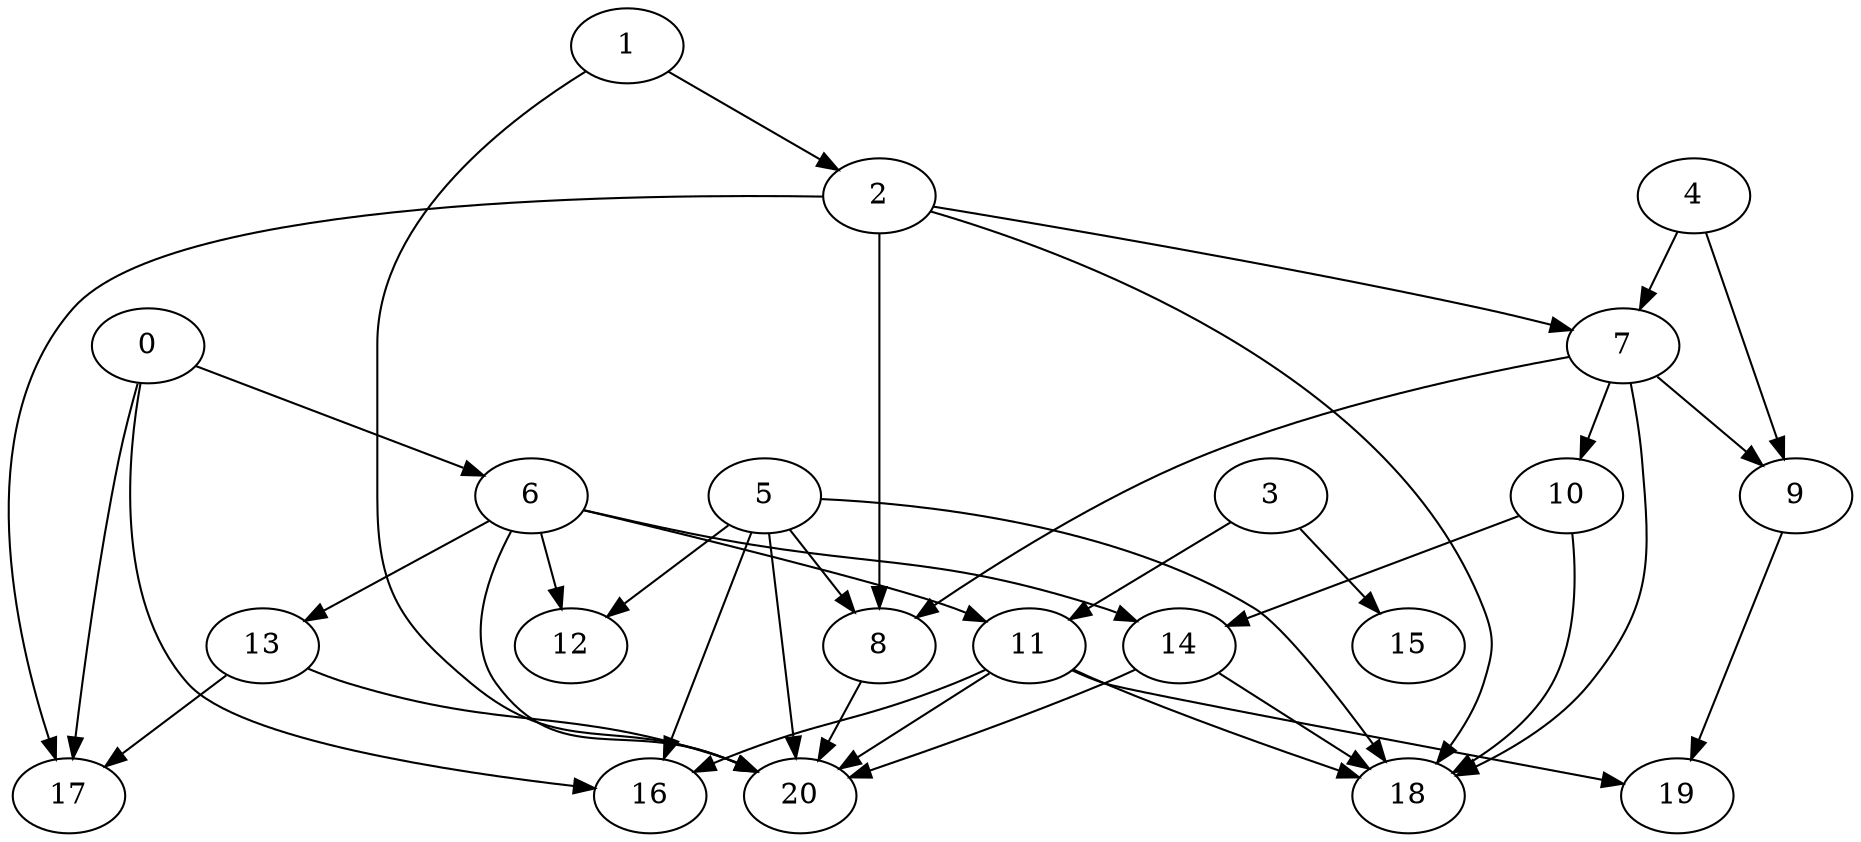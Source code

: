 digraph "Random_Nodes_21_Density_1.86_CCR_1.86_WeightType_Random_GB" {
	graph ["Duplicate states"=0,
		GraphType=Random,
		"Max states in OPEN"=0,
		Modes="120000ms; topo-ordered tasks, ; Pruning: task equivalence, fixed order ready list, ; F-value: ; Optimisation: best schedule length (\
SL) optimisation on equal, ",
		NumberOfTasks=21,
		"Pruned using list schedule length"=73869,
		"States removed from OPEN"=0,
		TargetSystem="Homogeneous-2",
		"Time to schedule (ms)"=588,
		"Total idle time"=1,
		"Total schedule length"=61,
		"Total sequential time"=121,
		"Total states created"=175277
	];
	1	["Finish time"=6,
		Processor=0,
		"Start time"=4,
		Weight=2];
	2	["Finish time"=14,
		Processor=0,
		"Start time"=6,
		Weight=8];
	1 -> 2	[Weight=4];
	20	["Finish time"=54,
		Processor=0,
		"Start time"=50,
		Weight=4];
	1 -> 20	[Weight=4];
	7	["Finish time"=21,
		Processor=0,
		"Start time"=14,
		Weight=7];
	2 -> 7	[Weight=6];
	8	["Finish time"=35,
		Processor=1,
		"Start time"=33,
		Weight=2];
	2 -> 8	[Weight=5];
	17	["Finish time"=49,
		Processor=0,
		"Start time"=41,
		Weight=8];
	2 -> 17	[Weight=3];
	18	["Finish time"=58,
		Processor=0,
		"Start time"=54,
		Weight=4];
	2 -> 18	[Weight=9];
	4	["Finish time"=4,
		Processor=1,
		"Start time"=2,
		Weight=2];
	4 -> 7	[Weight=10];
	9	["Finish time"=55,
		Processor=1,
		"Start time"=45,
		Weight=10];
	4 -> 9	[Weight=5];
	0	["Finish time"=2,
		Processor=1,
		"Start time"=0,
		Weight=2];
	6	["Finish time"=23,
		Processor=1,
		"Start time"=14,
		Weight=9];
	0 -> 6	[Weight=6];
	0 -> 17	[Weight=7];
	16	["Finish time"=41,
		Processor=0,
		"Start time"=36,
		Weight=5];
	0 -> 16	[Weight=5];
	10	["Finish time"=28,
		Processor=0,
		"Start time"=21,
		Weight=7];
	7 -> 10	[Weight=3];
	7 -> 8	[Weight=3];
	7 -> 9	[Weight=7];
	7 -> 18	[Weight=10];
	13	["Finish time"=33,
		Processor=1,
		"Start time"=23,
		Weight=10];
	6 -> 13	[Weight=8];
	11	["Finish time"=36,
		Processor=0,
		"Start time"=28,
		Weight=8];
	6 -> 11	[Weight=5];
	14	["Finish time"=45,
		Processor=1,
		"Start time"=35,
		Weight=10];
	6 -> 14	[Weight=3];
	12	["Finish time"=61,
		Processor=1,
		"Start time"=55,
		Weight=6];
	6 -> 12	[Weight=7];
	6 -> 20	[Weight=6];
	3	["Finish time"=2,
		Processor=0,
		"Start time"=0,
		Weight=2];
	3 -> 11	[Weight=10];
	15	["Finish time"=4,
		Processor=0,
		"Start time"=2,
		Weight=2];
	3 -> 15	[Weight=5];
	10 -> 14	[Weight=4];
	10 -> 18	[Weight=7];
	5	["Finish time"=14,
		Processor=1,
		"Start time"=4,
		Weight=10];
	5 -> 8	[Weight=4];
	5 -> 12	[Weight=7];
	5 -> 16	[Weight=10];
	5 -> 18	[Weight=2];
	5 -> 20	[Weight=3];
	13 -> 17	[Weight=4];
	13 -> 20	[Weight=2];
	11 -> 16	[Weight=7];
	11 -> 18	[Weight=8];
	11 -> 20	[Weight=9];
	19	["Finish time"=61,
		Processor=0,
		"Start time"=58,
		Weight=3];
	11 -> 19	[Weight=2];
	14 -> 18	[Weight=7];
	14 -> 20	[Weight=5];
	8 -> 20	[Weight=10];
	9 -> 19	[Weight=3];
}
